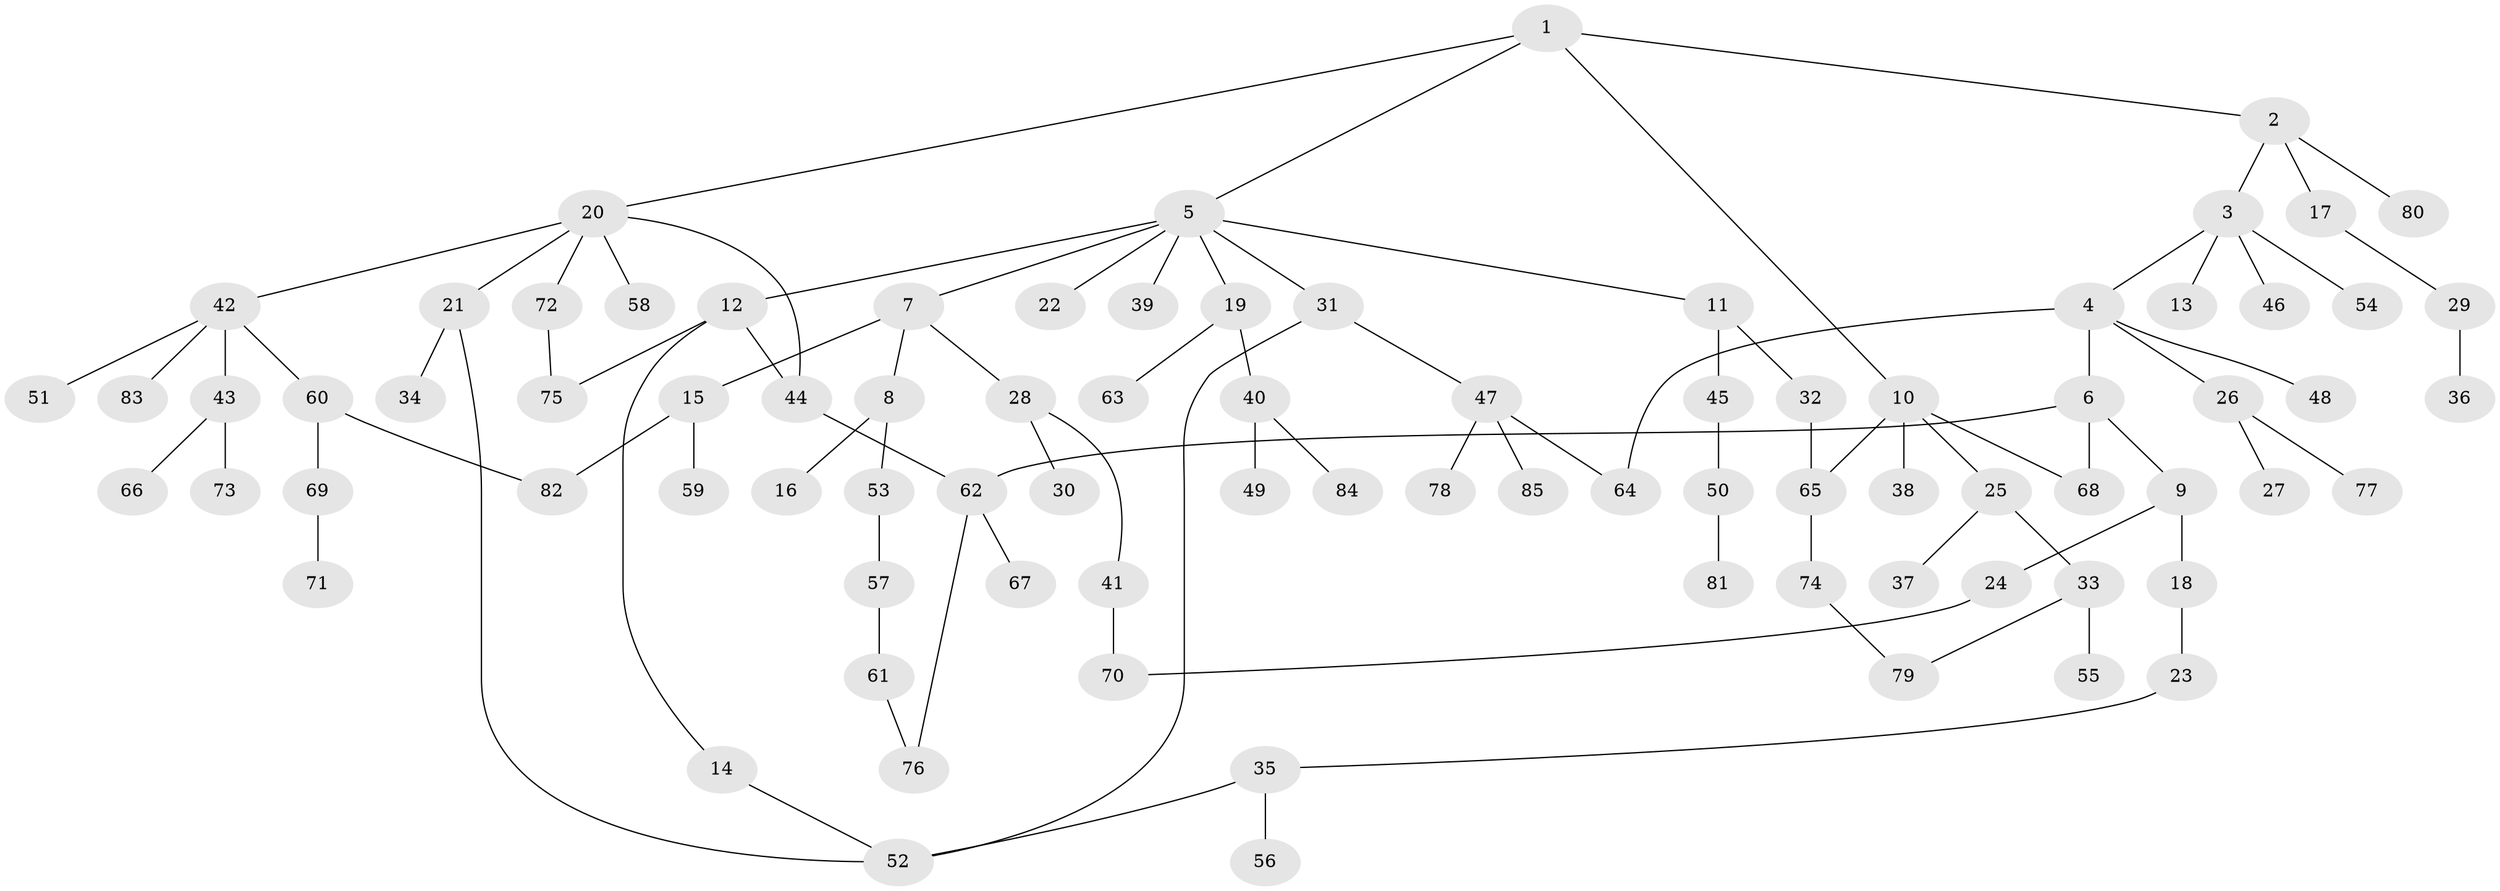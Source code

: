 // coarse degree distribution, {6: 0.03571428571428571, 4: 0.05357142857142857, 5: 0.07142857142857142, 10: 0.017857142857142856, 3: 0.14285714285714285, 1: 0.4107142857142857, 2: 0.25, 7: 0.017857142857142856}
// Generated by graph-tools (version 1.1) at 2025/23/03/03/25 07:23:31]
// undirected, 85 vertices, 97 edges
graph export_dot {
graph [start="1"]
  node [color=gray90,style=filled];
  1;
  2;
  3;
  4;
  5;
  6;
  7;
  8;
  9;
  10;
  11;
  12;
  13;
  14;
  15;
  16;
  17;
  18;
  19;
  20;
  21;
  22;
  23;
  24;
  25;
  26;
  27;
  28;
  29;
  30;
  31;
  32;
  33;
  34;
  35;
  36;
  37;
  38;
  39;
  40;
  41;
  42;
  43;
  44;
  45;
  46;
  47;
  48;
  49;
  50;
  51;
  52;
  53;
  54;
  55;
  56;
  57;
  58;
  59;
  60;
  61;
  62;
  63;
  64;
  65;
  66;
  67;
  68;
  69;
  70;
  71;
  72;
  73;
  74;
  75;
  76;
  77;
  78;
  79;
  80;
  81;
  82;
  83;
  84;
  85;
  1 -- 2;
  1 -- 5;
  1 -- 10;
  1 -- 20;
  2 -- 3;
  2 -- 17;
  2 -- 80;
  3 -- 4;
  3 -- 13;
  3 -- 46;
  3 -- 54;
  4 -- 6;
  4 -- 26;
  4 -- 48;
  4 -- 64;
  5 -- 7;
  5 -- 11;
  5 -- 12;
  5 -- 19;
  5 -- 22;
  5 -- 31;
  5 -- 39;
  6 -- 9;
  6 -- 62;
  6 -- 68;
  7 -- 8;
  7 -- 15;
  7 -- 28;
  8 -- 16;
  8 -- 53;
  9 -- 18;
  9 -- 24;
  10 -- 25;
  10 -- 38;
  10 -- 65;
  10 -- 68;
  11 -- 32;
  11 -- 45;
  12 -- 14;
  12 -- 75;
  12 -- 44;
  14 -- 52;
  15 -- 59;
  15 -- 82;
  17 -- 29;
  18 -- 23;
  19 -- 40;
  19 -- 63;
  20 -- 21;
  20 -- 42;
  20 -- 44;
  20 -- 58;
  20 -- 72;
  21 -- 34;
  21 -- 52;
  23 -- 35;
  24 -- 70;
  25 -- 33;
  25 -- 37;
  26 -- 27;
  26 -- 77;
  28 -- 30;
  28 -- 41;
  29 -- 36;
  31 -- 47;
  31 -- 52;
  32 -- 65;
  33 -- 55;
  33 -- 79;
  35 -- 56;
  35 -- 52;
  40 -- 49;
  40 -- 84;
  41 -- 70;
  42 -- 43;
  42 -- 51;
  42 -- 60;
  42 -- 83;
  43 -- 66;
  43 -- 73;
  44 -- 62;
  45 -- 50;
  47 -- 64;
  47 -- 78;
  47 -- 85;
  50 -- 81;
  53 -- 57;
  57 -- 61;
  60 -- 69;
  60 -- 82;
  61 -- 76;
  62 -- 67;
  62 -- 76;
  65 -- 74;
  69 -- 71;
  72 -- 75;
  74 -- 79;
}
